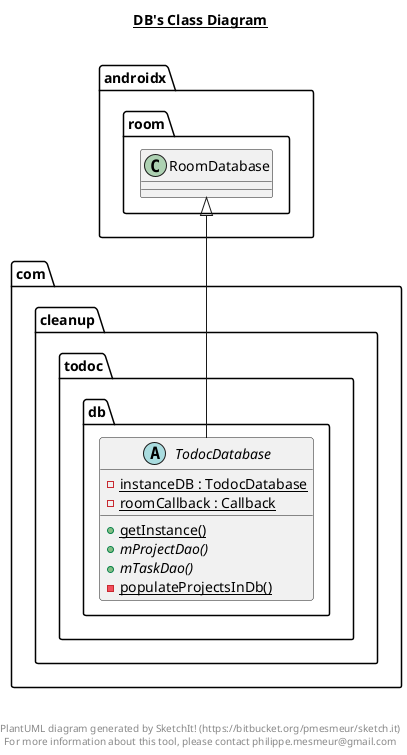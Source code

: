 @startuml

title __DB's Class Diagram__\n

  namespace com.cleanup.todoc {
    namespace db {
      abstract class com.cleanup.todoc.db.TodocDatabase {
          {static} - instanceDB : TodocDatabase
          {static} - roomCallback : Callback
          {static} + getInstance()
          {abstract} + mProjectDao()
          {abstract} + mTaskDao()
          {static} - populateProjectsInDb()
      }
    }
  }
  

  com.cleanup.todoc.db.TodocDatabase -up-|> androidx.room.RoomDatabase


right footer


PlantUML diagram generated by SketchIt! (https://bitbucket.org/pmesmeur/sketch.it)
For more information about this tool, please contact philippe.mesmeur@gmail.com
endfooter

@enduml
